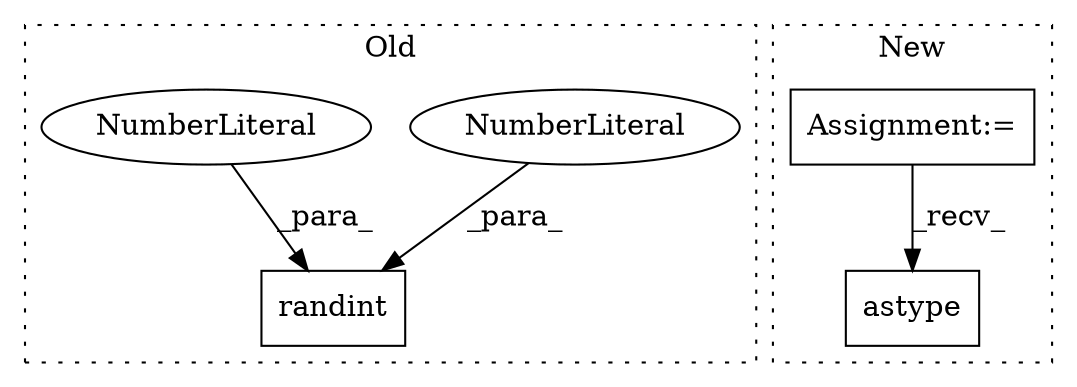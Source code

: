 digraph G {
subgraph cluster0 {
1 [label="randint" a="32" s="8582,8618" l="8,2" shape="box"];
3 [label="NumberLiteral" a="34" s="8592" l="3" shape="ellipse"];
4 [label="NumberLiteral" a="34" s="8590" l="1" shape="ellipse"];
label = "Old";
style="dotted";
}
subgraph cluster1 {
2 [label="astype" a="32" s="10588,10600" l="7,1" shape="box"];
5 [label="Assignment:=" a="7" s="10430" l="1" shape="box"];
label = "New";
style="dotted";
}
3 -> 1 [label="_para_"];
4 -> 1 [label="_para_"];
5 -> 2 [label="_recv_"];
}